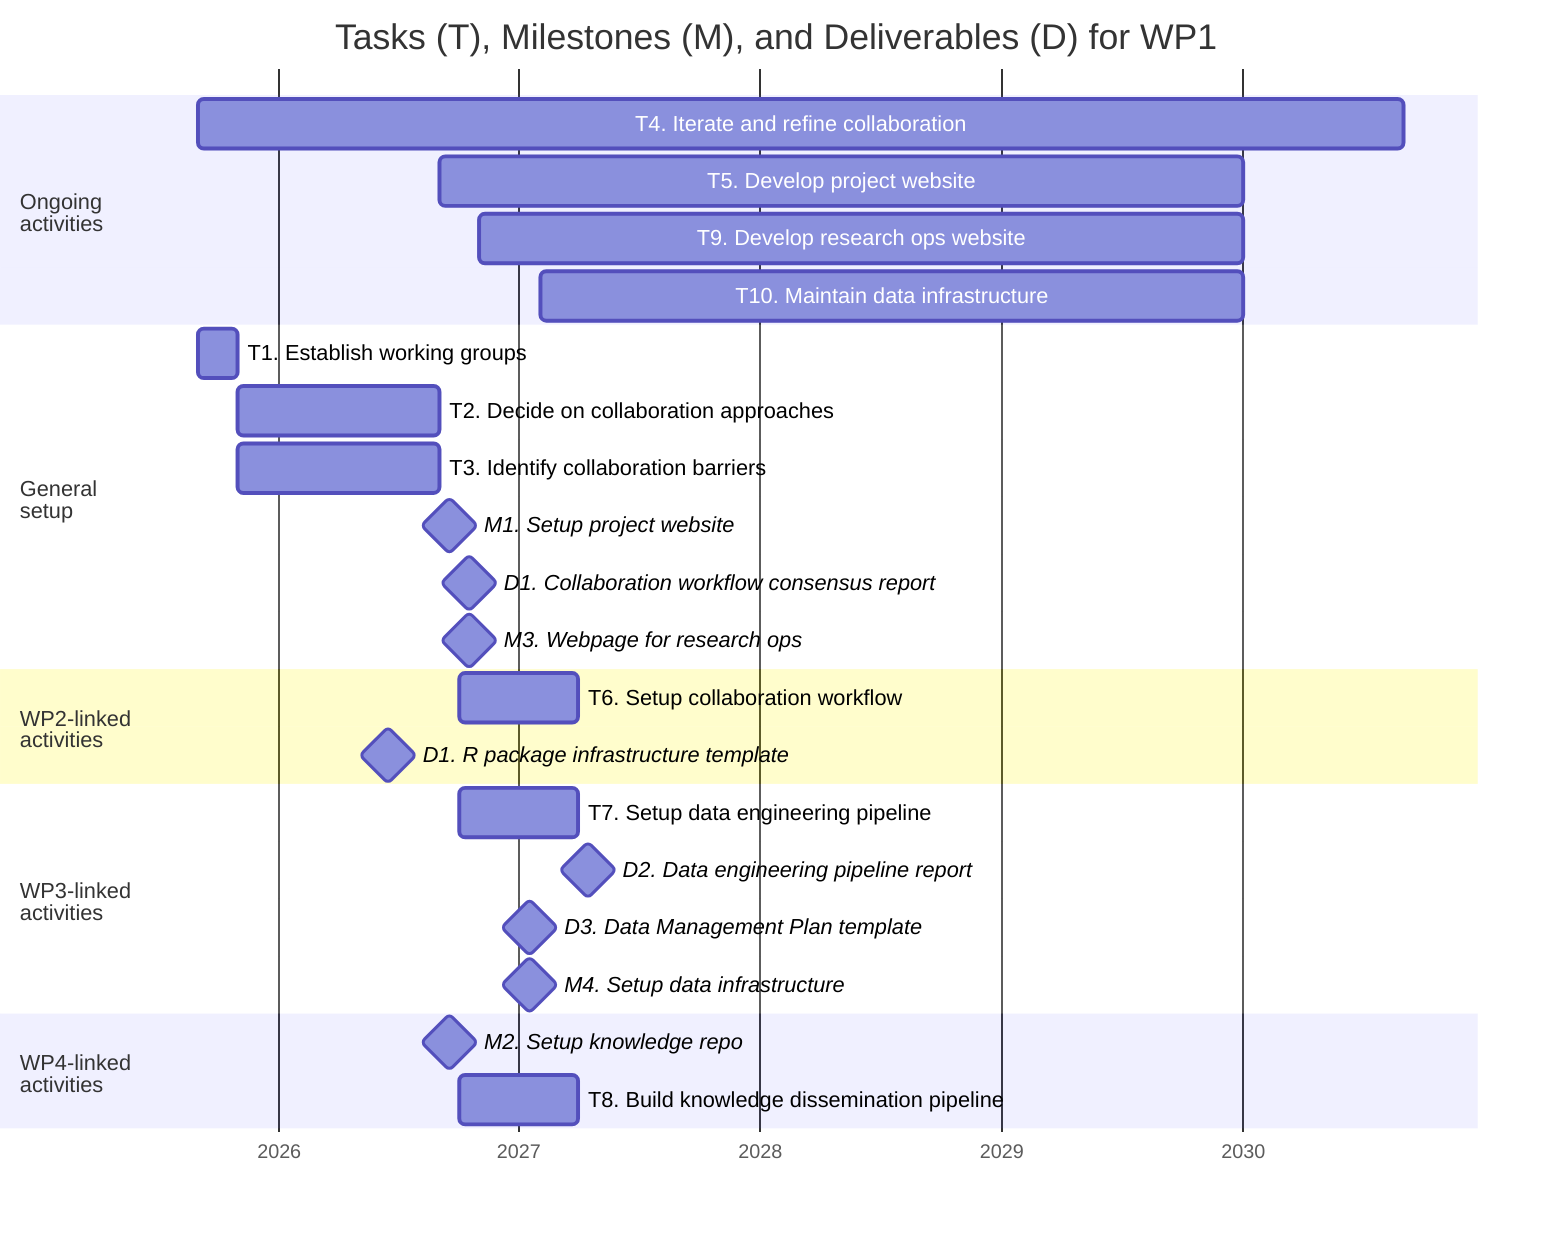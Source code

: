%%{init: {
  'gantt': {
    'barHeight': 25,
    'leftPadding': 100
  }
}}%%
gantt
  title Tasks (T), Milestones (M), and Deliverables (D) for WP1
  dateFormat  YYYY-MM-DD
  axisFormat %Y
  tickInterval 1year
  todayMarker off
  %% (`excludes` accepts specific dates in YYYY-MM-DD format, days of the week ("sunday") or "weekends", but not the word "weekdays".)

  section Ongoing<br>activities
  T4. Iterate and refine collaboration: imp_collab, 2025-09-01, 5y
  T5. Develop project website: imp_proj_web, after collab_agree, 2030-01-01
  T9. Develop research ops website: imp_reops_web, after consensus, 2030-01-01
  T10. Maintain data infrastructure: imp_seedcase, after seedcase, 2030-01-01

  section General<br>setup
  T1. Establish working groups: wg, 2025-09-01, 2M
  T2.  Decide on collaboration approaches: collab_agree, after wg, 10M
  T3. Identify collaboration barriers: barriers, after wg, 10M
  M1. Setup project website: milestone, web_proj, after barriers, 1M
  D1. Collaboration workflow consensus report: milestone, consensus, after web_proj, 1M
  M3. Webpage for research ops: milestone, web_reops, after web_proj, 1M

  section WP2-linked<br>activities
  T6. Setup collaboration workflow: collab_wp2, after web_proj, 6M
  D1. R package infrastructure template: milestone, template_rpkg, 2026-06-01, 1M

  section WP3-linked<br>activities
  T7. Setup data engineering pipeline: de_wp3, after web_proj, 6M
  D2. Data engineering pipeline report: milestone, der_wp3, after de_wp3, 1M
  D3. Data Management Plan template: milestone, template_dmp, 2027-01-01, 1M
  M4. Setup data infrastructure: milestone, seedcase, 2027-01-01, 1M

  section WP4-linked<br>activities
  M2. Setup knowledge repo: milestone, kr_wp4, after collab_agree, 1M
  T8. Build knowledge dissemination pipeline: kmp_wp4, after kr_wp4, 6M